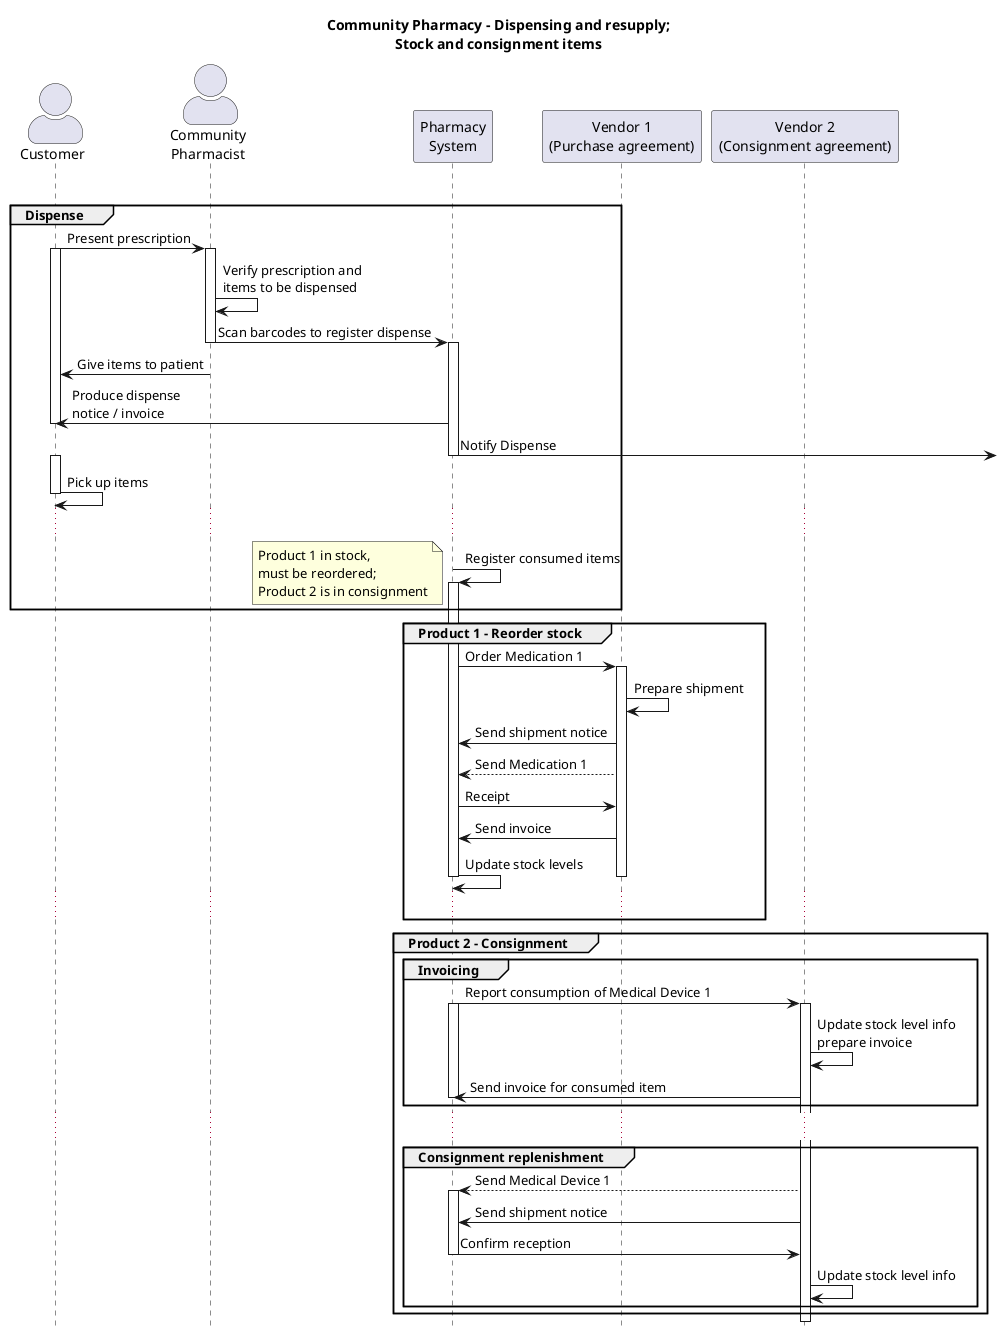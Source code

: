 @startuml
'!include style.iuml
skinparam actorStyle awesome
title Community Pharmacy - Dispensing and resupply;\nStock and consignment items
'skin BlueModern
hide footbox

actor Customer as C
actor "Community\nPharmacist" as CPh
Participant "Pharmacy\nSystem" as CP
Participant "Vendor 1\n(Purchase agreement)" as V1
Participant "Vendor 2\n(Consignment agreement)" as V2
|||

group Dispense
C -> CPh: Present prescription
Activate C
Activate CPh
CPh -> CPh: Verify prescription and\nitems to be dispensed
CPh -> CP: Scan barcodes to register dispense
deactivate CPh
Activate CP
CPh -> C: Give items to patient
CP -> C: Produce dispense\nnotice / invoice
Deactivate C
CP -> : Notify Dispense
Deactivate CP
Activate C
C -> C: Pick up items
Deactivate C
...

CP -> CP: Register consumed items
Activate CP

'CP -> CP: Check resupply rules
'CP -> CP: Product 1 is in stock\nand must be reordered
'CP -> CP: Product 2 is in consignment

Note left: Product 1 in stock,\nmust be reordered;\nProduct 2 is in consignment

end

group Product 1 - Reorder stock
CP -> V1: Order Medication 1
activate V1
V1 -> V1: Prepare shipment
V1 -> CP: Send shipment notice
V1 --> CP: Send Medication 1
CP -> V1: Receipt
V1 -> CP: Send invoice
CP -> CP: Update stock levels
deactivate V1
deactivate CP
...
end

group Product 2 - Consignment
group Invoicing
CP -> V2: Report consumption of Medical Device 1
activate CP
activate V2
V2 -> V2: Update stock level info\nprepare invoice
V2 -> CP: Send invoice for consumed item
deactivate CP
end
...
group Consignment replenishment
V2 --> CP: Send Medical Device 1
activate CP
V2 -> CP: Send shipment notice
CP -> V2: Confirm reception
deactivate CP
V2 -> V2: Update stock level info
deactivate V1
end
end


@enduml
